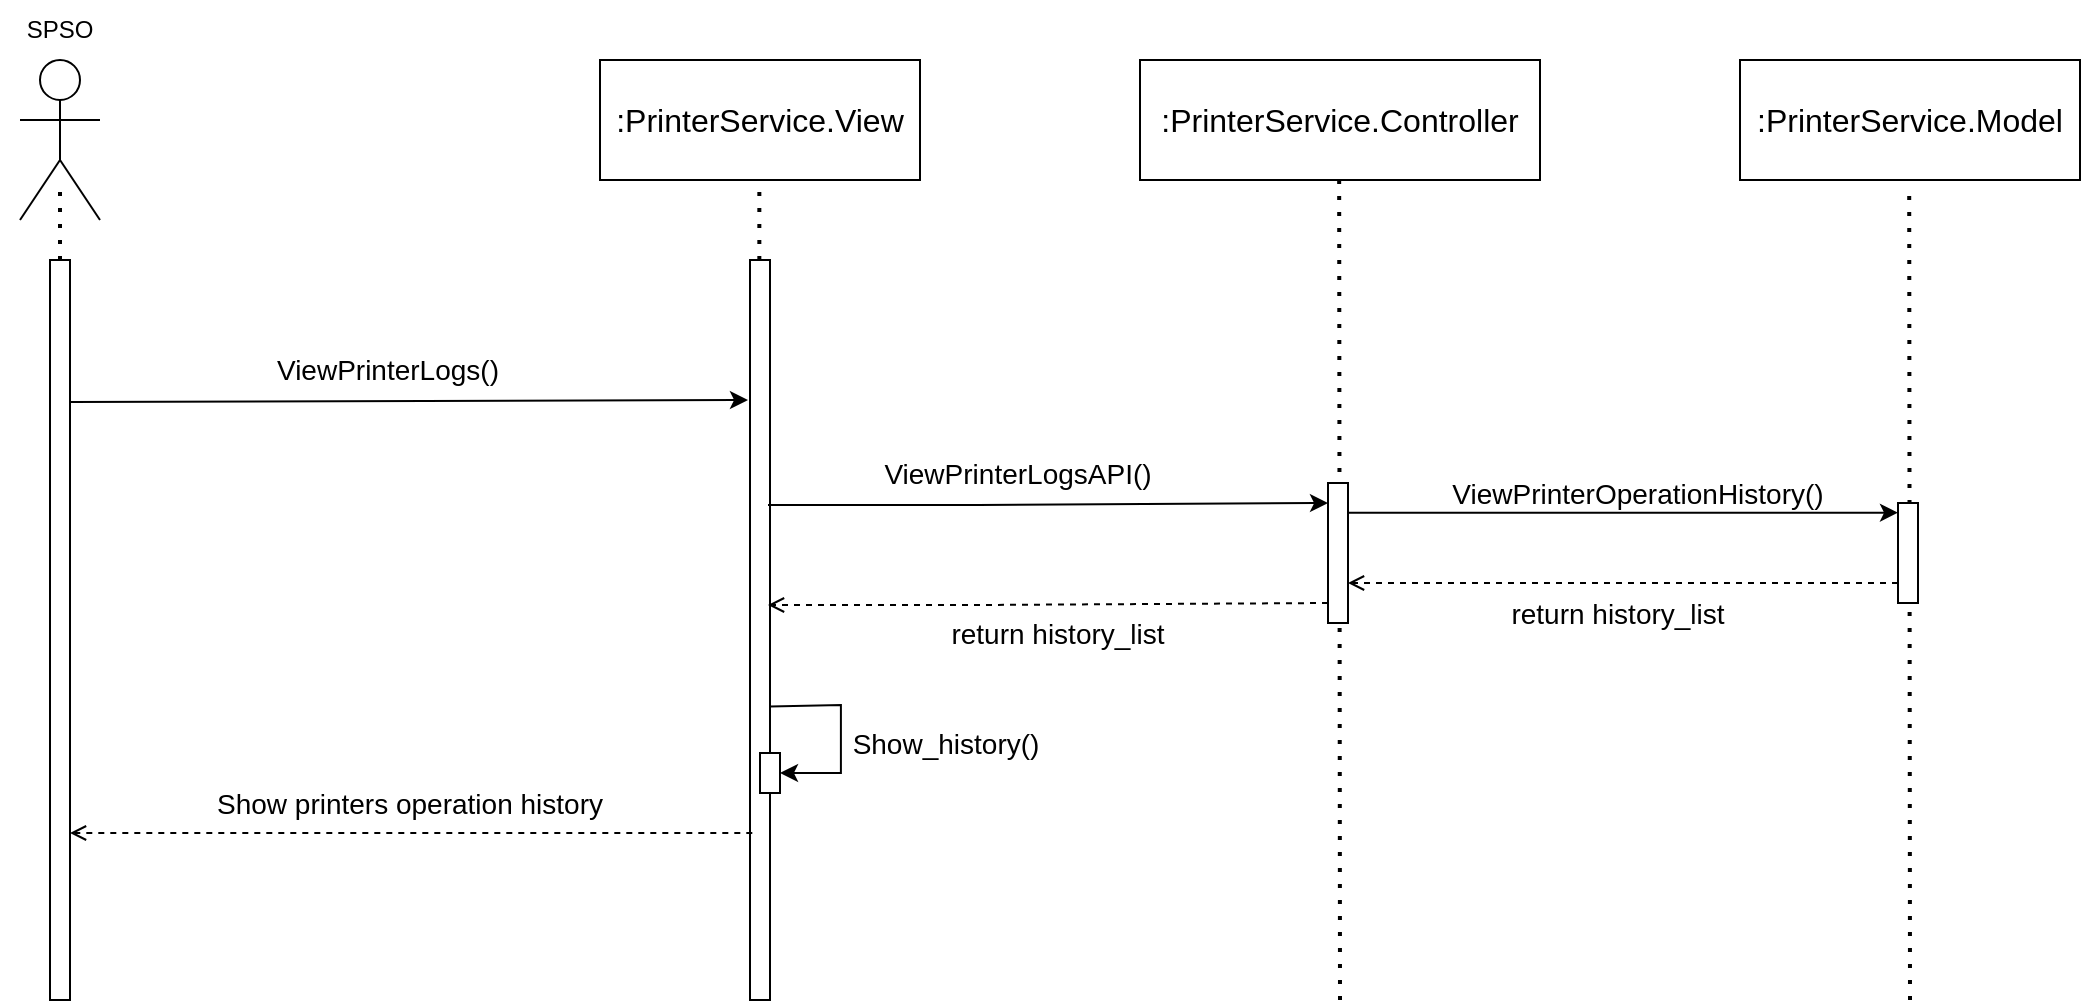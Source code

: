 <mxfile version="24.8.3">
  <diagram name="Trang-1" id="LMNHTx476Kwlzmplqe_C">
    <mxGraphModel grid="1" page="1" gridSize="10" guides="1" tooltips="1" connect="1" arrows="1" fold="1" pageScale="1" pageWidth="827" pageHeight="583" math="0" shadow="0">
      <root>
        <mxCell id="0" />
        <mxCell id="1" parent="0" />
        <mxCell id="-_XJaFZbVaO3OMzWNfe_-2" value="" style="ellipse;whiteSpace=wrap;html=1;fillColor=#FFFFFF;" vertex="1" parent="1">
          <mxGeometry x="210" y="370" width="20" height="20" as="geometry" />
        </mxCell>
        <mxCell id="-_XJaFZbVaO3OMzWNfe_-3" value="" style="endArrow=none;html=1;rounded=0;exitX=0.5;exitY=1;exitDx=0;exitDy=0;" edge="1" parent="1" source="-_XJaFZbVaO3OMzWNfe_-2">
          <mxGeometry width="50" height="50" relative="1" as="geometry">
            <mxPoint x="380" y="430" as="sourcePoint" />
            <mxPoint x="220" y="420" as="targetPoint" />
            <Array as="points">
              <mxPoint x="220" y="420" />
            </Array>
          </mxGeometry>
        </mxCell>
        <mxCell id="-_XJaFZbVaO3OMzWNfe_-4" value="" style="endArrow=none;html=1;rounded=0;" edge="1" parent="1">
          <mxGeometry width="50" height="50" relative="1" as="geometry">
            <mxPoint x="200" y="450" as="sourcePoint" />
            <mxPoint x="220" y="420" as="targetPoint" />
          </mxGeometry>
        </mxCell>
        <mxCell id="-_XJaFZbVaO3OMzWNfe_-5" value="" style="endArrow=none;html=1;rounded=0;" edge="1" parent="1">
          <mxGeometry width="50" height="50" relative="1" as="geometry">
            <mxPoint x="220" y="420" as="sourcePoint" />
            <mxPoint x="240" y="450" as="targetPoint" />
          </mxGeometry>
        </mxCell>
        <mxCell id="-_XJaFZbVaO3OMzWNfe_-6" value="" style="endArrow=none;html=1;rounded=0;" edge="1" parent="1">
          <mxGeometry width="50" height="50" relative="1" as="geometry">
            <mxPoint x="200" y="400" as="sourcePoint" />
            <mxPoint x="240" y="400" as="targetPoint" />
          </mxGeometry>
        </mxCell>
        <mxCell id="-_XJaFZbVaO3OMzWNfe_-7" value="SPSO" style="text;html=1;align=center;verticalAlign=middle;whiteSpace=wrap;rounded=0;" vertex="1" parent="1">
          <mxGeometry x="190" y="340" width="60" height="30" as="geometry" />
        </mxCell>
        <mxCell id="-_XJaFZbVaO3OMzWNfe_-8" value="&lt;font style=&quot;font-size: 16px;&quot;&gt;:PrinterService.View&lt;/font&gt;" style="rounded=0;whiteSpace=wrap;html=1;fillColor=default;" vertex="1" parent="1">
          <mxGeometry x="490" y="370" width="160" height="60" as="geometry" />
        </mxCell>
        <mxCell id="-_XJaFZbVaO3OMzWNfe_-9" value="&lt;font style=&quot;font-size: 16px;&quot;&gt;:PrinterService.Controller&lt;/font&gt;" style="rounded=0;whiteSpace=wrap;html=1;fillColor=default;" vertex="1" parent="1">
          <mxGeometry x="760" y="370" width="200" height="60" as="geometry" />
        </mxCell>
        <mxCell id="-_XJaFZbVaO3OMzWNfe_-10" value="&lt;font style=&quot;font-size: 16px;&quot;&gt;:PrinterService.Model&lt;/font&gt;" style="rounded=0;whiteSpace=wrap;html=1;fillColor=default;" vertex="1" parent="1">
          <mxGeometry x="1060" y="370" width="170" height="60" as="geometry" />
        </mxCell>
        <mxCell id="-_XJaFZbVaO3OMzWNfe_-12" value="" style="rounded=0;whiteSpace=wrap;html=1;fillColor=#FFFFFF;" vertex="1" parent="1">
          <mxGeometry x="215" y="470" width="10" height="370" as="geometry" />
        </mxCell>
        <mxCell id="-_XJaFZbVaO3OMzWNfe_-13" value="" style="endArrow=none;dashed=1;html=1;dashPattern=1 3;strokeWidth=2;rounded=0;exitX=0.5;exitY=0;exitDx=0;exitDy=0;" edge="1" parent="1" source="-_XJaFZbVaO3OMzWNfe_-12">
          <mxGeometry width="50" height="50" relative="1" as="geometry">
            <mxPoint x="320" y="580" as="sourcePoint" />
            <mxPoint x="220" y="430" as="targetPoint" />
          </mxGeometry>
        </mxCell>
        <mxCell id="-_XJaFZbVaO3OMzWNfe_-14" value="" style="endArrow=none;dashed=1;html=1;dashPattern=1 3;strokeWidth=2;rounded=0;exitX=0.5;exitY=0;exitDx=0;exitDy=0;" edge="1" parent="1">
          <mxGeometry width="50" height="50" relative="1" as="geometry">
            <mxPoint x="569.67" y="470" as="sourcePoint" />
            <mxPoint x="569.67" y="430" as="targetPoint" />
          </mxGeometry>
        </mxCell>
        <mxCell id="-_XJaFZbVaO3OMzWNfe_-18" value="" style="rounded=0;whiteSpace=wrap;html=1;fillColor=#FFFFFF;" vertex="1" parent="1">
          <mxGeometry x="565" y="470" width="10" height="370" as="geometry" />
        </mxCell>
        <mxCell id="-_XJaFZbVaO3OMzWNfe_-23" value="" style="endArrow=none;dashed=1;html=1;dashPattern=1 3;strokeWidth=2;rounded=0;" edge="1" parent="1">
          <mxGeometry width="50" height="50" relative="1" as="geometry">
            <mxPoint x="860" y="840" as="sourcePoint" />
            <mxPoint x="859.58" y="430" as="targetPoint" />
          </mxGeometry>
        </mxCell>
        <mxCell id="-_XJaFZbVaO3OMzWNfe_-24" value="" style="endArrow=none;dashed=1;html=1;dashPattern=1 3;strokeWidth=2;rounded=0;" edge="1" parent="1">
          <mxGeometry width="50" height="50" relative="1" as="geometry">
            <mxPoint x="1145" y="840" as="sourcePoint" />
            <mxPoint x="1144.6" y="433" as="targetPoint" />
          </mxGeometry>
        </mxCell>
        <mxCell id="-_XJaFZbVaO3OMzWNfe_-62" value="" style="endArrow=classic;html=1;rounded=0;exitX=1.024;exitY=0.012;exitDx=0;exitDy=0;exitPerimeter=0;entryX=-0.069;entryY=0.011;entryDx=0;entryDy=0;entryPerimeter=0;" edge="1" parent="1">
          <mxGeometry width="50" height="50" relative="1" as="geometry">
            <mxPoint x="225" y="541" as="sourcePoint" />
            <mxPoint x="564" y="540" as="targetPoint" />
          </mxGeometry>
        </mxCell>
        <mxCell id="-_XJaFZbVaO3OMzWNfe_-63" value="ViewPrinterLogs()" style="text;html=1;align=center;verticalAlign=middle;whiteSpace=wrap;rounded=0;fontSize=14;" vertex="1" parent="1">
          <mxGeometry x="289" y="510" width="190" height="30" as="geometry" />
        </mxCell>
        <mxCell id="-_XJaFZbVaO3OMzWNfe_-64" style="edgeStyle=orthogonalEdgeStyle;rounded=0;orthogonalLoop=1;jettySize=auto;html=1;exitX=0.5;exitY=1;exitDx=0;exitDy=0;" edge="1" parent="1" source="-_XJaFZbVaO3OMzWNfe_-63" target="-_XJaFZbVaO3OMzWNfe_-63">
          <mxGeometry relative="1" as="geometry" />
        </mxCell>
        <mxCell id="-_XJaFZbVaO3OMzWNfe_-65" value="ViewPrinterLogsAPI()" style="text;html=1;align=center;verticalAlign=middle;whiteSpace=wrap;rounded=0;fontSize=14;" vertex="1" parent="1">
          <mxGeometry x="599" y="561.5" width="200.24" height="30" as="geometry" />
        </mxCell>
        <mxCell id="-_XJaFZbVaO3OMzWNfe_-66" value="ViewPrinterOperationHistory()" style="text;html=1;align=center;verticalAlign=middle;whiteSpace=wrap;rounded=0;fontSize=14;" vertex="1" parent="1">
          <mxGeometry x="909" y="571.5" width="200.24" height="30" as="geometry" />
        </mxCell>
        <mxCell id="-_XJaFZbVaO3OMzWNfe_-70" value="" style="endArrow=open;html=1;rounded=0;exitX=0.955;exitY=0.208;exitDx=0;exitDy=0;exitPerimeter=0;entryX=0.027;entryY=0.096;entryDx=0;entryDy=0;entryPerimeter=0;endFill=0;dashed=1;" edge="1" parent="1">
          <mxGeometry width="50" height="50" relative="1" as="geometry">
            <mxPoint x="1139" y="631.5" as="sourcePoint" />
            <mxPoint x="864" y="631.5" as="targetPoint" />
            <Array as="points">
              <mxPoint x="969" y="631.5" />
            </Array>
          </mxGeometry>
        </mxCell>
        <mxCell id="-_XJaFZbVaO3OMzWNfe_-71" value="" style="endArrow=open;html=1;rounded=0;exitX=0.99;exitY=0.271;exitDx=0;exitDy=0;exitPerimeter=0;entryX=-0.009;entryY=0.069;entryDx=0;entryDy=0;entryPerimeter=0;dashed=1;endFill=0;" edge="1" parent="1">
          <mxGeometry width="50" height="50" relative="1" as="geometry">
            <mxPoint x="854" y="641.5" as="sourcePoint" />
            <mxPoint x="574" y="642.5" as="targetPoint" />
            <Array as="points">
              <mxPoint x="679" y="642.5" />
            </Array>
          </mxGeometry>
        </mxCell>
        <mxCell id="-_XJaFZbVaO3OMzWNfe_-73" value="return history_list" style="text;html=1;align=center;verticalAlign=middle;whiteSpace=wrap;rounded=0;fontSize=14;" vertex="1" parent="1">
          <mxGeometry x="899" y="631.5" width="200.24" height="30" as="geometry" />
        </mxCell>
        <mxCell id="-_XJaFZbVaO3OMzWNfe_-74" value="" style="endArrow=classic;html=1;rounded=0;exitX=0.99;exitY=0.271;exitDx=0;exitDy=0;exitPerimeter=0;entryX=-0.009;entryY=0.069;entryDx=0;entryDy=0;entryPerimeter=0;endFill=1;" edge="1" parent="1">
          <mxGeometry width="50" height="50" relative="1" as="geometry">
            <mxPoint x="574" y="592.5" as="sourcePoint" />
            <mxPoint x="854" y="591.5" as="targetPoint" />
            <Array as="points">
              <mxPoint x="679" y="592.5" />
            </Array>
          </mxGeometry>
        </mxCell>
        <mxCell id="-_XJaFZbVaO3OMzWNfe_-75" value="return history_list" style="text;html=1;align=center;verticalAlign=middle;whiteSpace=wrap;rounded=0;fontSize=14;" vertex="1" parent="1">
          <mxGeometry x="618.76" y="641.5" width="200.24" height="30" as="geometry" />
        </mxCell>
        <mxCell id="-_XJaFZbVaO3OMzWNfe_-76" value="" style="endArrow=classic;html=1;rounded=0;exitX=0.955;exitY=0.208;exitDx=0;exitDy=0;exitPerimeter=0;entryX=0.027;entryY=0.096;entryDx=0;entryDy=0;entryPerimeter=0;endFill=1;" edge="1" parent="1">
          <mxGeometry width="50" height="50" relative="1" as="geometry">
            <mxPoint x="864" y="596.34" as="sourcePoint" />
            <mxPoint x="1139" y="596.34" as="targetPoint" />
            <Array as="points">
              <mxPoint x="969" y="596.34" />
            </Array>
          </mxGeometry>
        </mxCell>
        <mxCell id="-_XJaFZbVaO3OMzWNfe_-77" value="" style="rounded=0;whiteSpace=wrap;html=1;" vertex="1" parent="1">
          <mxGeometry x="854" y="581.5" width="10" height="70" as="geometry" />
        </mxCell>
        <mxCell id="-_XJaFZbVaO3OMzWNfe_-78" value="" style="rounded=0;whiteSpace=wrap;html=1;" vertex="1" parent="1">
          <mxGeometry x="1139" y="591.5" width="10" height="50" as="geometry" />
        </mxCell>
        <mxCell id="-_XJaFZbVaO3OMzWNfe_-80" value="" style="endArrow=classic;html=1;rounded=0;endFill=1;exitX=0.955;exitY=0.688;exitDx=0;exitDy=0;exitPerimeter=0;" edge="1" parent="1" target="-_XJaFZbVaO3OMzWNfe_-81">
          <mxGeometry width="50" height="50" relative="1" as="geometry">
            <mxPoint x="575.0" y="693.22" as="sourcePoint" />
            <mxPoint x="580.45" y="726.5" as="targetPoint" />
            <Array as="points">
              <mxPoint x="610.45" y="692.5" />
              <mxPoint x="610.45" y="726.5" />
            </Array>
          </mxGeometry>
        </mxCell>
        <mxCell id="-_XJaFZbVaO3OMzWNfe_-81" value="" style="rounded=0;whiteSpace=wrap;html=1;fillColor=#FFFFFF;" vertex="1" parent="1">
          <mxGeometry x="570" y="716.5" width="10" height="20" as="geometry" />
        </mxCell>
        <mxCell id="-_XJaFZbVaO3OMzWNfe_-82" value="Show_history()" style="text;html=1;align=center;verticalAlign=middle;whiteSpace=wrap;rounded=0;fontSize=14;" vertex="1" parent="1">
          <mxGeometry x="618" y="696.5" width="90" height="30" as="geometry" />
        </mxCell>
        <mxCell id="-_XJaFZbVaO3OMzWNfe_-83" value="Show printers operation history" style="text;html=1;align=center;verticalAlign=middle;whiteSpace=wrap;rounded=0;fontSize=14;" vertex="1" parent="1">
          <mxGeometry x="279.98" y="726.5" width="230.02" height="30" as="geometry" />
        </mxCell>
        <mxCell id="-_XJaFZbVaO3OMzWNfe_-84" value="" style="endArrow=open;dashed=1;html=1;strokeWidth=1;rounded=0;endFill=0;entryX=0.86;entryY=0.039;entryDx=0;entryDy=0;entryPerimeter=0;exitX=-0.025;exitY=0.039;exitDx=0;exitDy=0;exitPerimeter=0;" edge="1" parent="1">
          <mxGeometry width="50" height="50" relative="1" as="geometry">
            <mxPoint x="566.15" y="756.5" as="sourcePoint" />
            <mxPoint x="225.0" y="756.5" as="targetPoint" />
          </mxGeometry>
        </mxCell>
      </root>
    </mxGraphModel>
  </diagram>
</mxfile>
